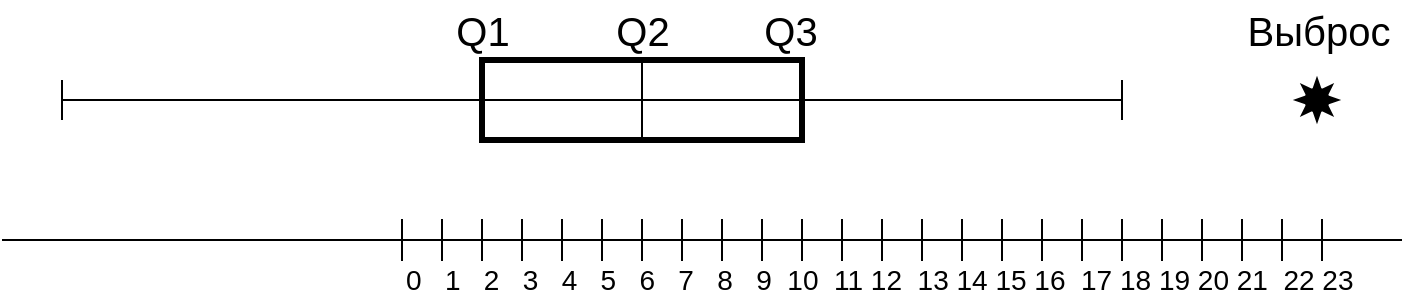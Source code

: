 <mxfile version="13.9.9" type="device"><diagram id="mtQOUPolUgcxE6_AVrxf" name="Страница 1"><mxGraphModel dx="640" dy="402" grid="1" gridSize="10" guides="1" tooltips="1" connect="1" arrows="1" fold="1" page="1" pageScale="1" pageWidth="827" pageHeight="1169" math="0" shadow="0"><root><mxCell id="0"/><mxCell id="1" parent="0"/><mxCell id="g_S1s6S7TkLFGigvXWog-1" value="" style="shape=crossbar;whiteSpace=wrap;html=1;rounded=1;" vertex="1" parent="1"><mxGeometry x="30" y="240" width="530" height="20" as="geometry"/></mxCell><mxCell id="g_S1s6S7TkLFGigvXWog-3" value="" style="endArrow=none;html=1;" edge="1" parent="1"><mxGeometry width="50" height="50" relative="1" as="geometry"><mxPoint x="160" y="320" as="sourcePoint"/><mxPoint x="700" y="320" as="targetPoint"/></mxGeometry></mxCell><mxCell id="g_S1s6S7TkLFGigvXWog-5" value="" style="rounded=0;whiteSpace=wrap;html=1;fillColor=none;strokeWidth=3;" vertex="1" parent="1"><mxGeometry x="240" y="230" width="160" height="40" as="geometry"/></mxCell><mxCell id="g_S1s6S7TkLFGigvXWog-6" value="" style="endArrow=none;html=1;exitX=0.5;exitY=1;exitDx=0;exitDy=0;entryX=0.5;entryY=0;entryDx=0;entryDy=0;" edge="1" parent="1" source="g_S1s6S7TkLFGigvXWog-5" target="g_S1s6S7TkLFGigvXWog-5"><mxGeometry width="50" height="50" relative="1" as="geometry"><mxPoint x="350" y="260" as="sourcePoint"/><mxPoint x="400" y="210" as="targetPoint"/></mxGeometry></mxCell><mxCell id="g_S1s6S7TkLFGigvXWog-7" value="Q1" style="text;html=1;align=center;verticalAlign=middle;resizable=0;points=[];autosize=1;fontSize=20;" vertex="1" parent="1"><mxGeometry x="220" y="200" width="40" height="30" as="geometry"/></mxCell><mxCell id="g_S1s6S7TkLFGigvXWog-8" value="Q2" style="text;html=1;align=center;verticalAlign=middle;resizable=0;points=[];autosize=1;fontSize=20;" vertex="1" parent="1"><mxGeometry x="300" y="200" width="40" height="30" as="geometry"/></mxCell><mxCell id="g_S1s6S7TkLFGigvXWog-9" value="Q3" style="text;html=1;align=center;verticalAlign=middle;resizable=0;points=[];autosize=1;fontSize=20;" vertex="1" parent="1"><mxGeometry x="374" y="200" width="40" height="30" as="geometry"/></mxCell><mxCell id="g_S1s6S7TkLFGigvXWog-10" value="" style="verticalLabelPosition=bottom;verticalAlign=top;html=1;shape=mxgraph.basic.sun;strokeWidth=3;fontSize=20;fillColor=#000000;" vertex="1" parent="1"><mxGeometry x="650" y="242.5" width="15" height="15" as="geometry"/></mxCell><mxCell id="g_S1s6S7TkLFGigvXWog-11" value="" style="shape=partialRectangle;whiteSpace=wrap;html=1;top=0;bottom=0;fillColor=none;strokeWidth=1;fontSize=20;" vertex="1" parent="1"><mxGeometry x="200" y="310" width="20" height="20" as="geometry"/></mxCell><mxCell id="g_S1s6S7TkLFGigvXWog-12" value="" style="shape=partialRectangle;whiteSpace=wrap;html=1;top=0;bottom=0;fillColor=none;strokeWidth=1;fontSize=20;" vertex="1" parent="1"><mxGeometry x="240" y="310" width="20" height="20" as="geometry"/></mxCell><mxCell id="g_S1s6S7TkLFGigvXWog-13" value="" style="shape=partialRectangle;whiteSpace=wrap;html=1;top=0;bottom=0;fillColor=none;strokeWidth=1;fontSize=20;" vertex="1" parent="1"><mxGeometry x="280" y="310" width="20" height="20" as="geometry"/></mxCell><mxCell id="g_S1s6S7TkLFGigvXWog-14" value="" style="endArrow=none;html=1;" edge="1" parent="1" target="g_S1s6S7TkLFGigvXWog-13"><mxGeometry width="50" height="50" relative="1" as="geometry"><mxPoint x="0.003" y="320" as="sourcePoint"/><mxPoint x="700" y="320" as="targetPoint"/></mxGeometry></mxCell><mxCell id="g_S1s6S7TkLFGigvXWog-15" value="" style="shape=partialRectangle;whiteSpace=wrap;html=1;top=0;bottom=0;fillColor=none;strokeWidth=1;fontSize=20;" vertex="1" parent="1"><mxGeometry x="320" y="310" width="20" height="20" as="geometry"/></mxCell><mxCell id="g_S1s6S7TkLFGigvXWog-16" value="" style="endArrow=none;html=1;" edge="1" parent="1" source="g_S1s6S7TkLFGigvXWog-13" target="g_S1s6S7TkLFGigvXWog-15"><mxGeometry width="50" height="50" relative="1" as="geometry"><mxPoint x="300" y="320" as="sourcePoint"/><mxPoint x="700" y="320" as="targetPoint"/></mxGeometry></mxCell><mxCell id="g_S1s6S7TkLFGigvXWog-18" value="" style="endArrow=none;html=1;" edge="1" parent="1" source="g_S1s6S7TkLFGigvXWog-15" target="g_S1s6S7TkLFGigvXWog-17"><mxGeometry width="50" height="50" relative="1" as="geometry"><mxPoint x="340" y="320" as="sourcePoint"/><mxPoint x="700" y="320" as="targetPoint"/></mxGeometry></mxCell><mxCell id="g_S1s6S7TkLFGigvXWog-17" value="" style="shape=partialRectangle;whiteSpace=wrap;html=1;top=0;bottom=0;fillColor=none;strokeWidth=1;fontSize=20;" vertex="1" parent="1"><mxGeometry x="360" y="310" width="20" height="20" as="geometry"/></mxCell><mxCell id="g_S1s6S7TkLFGigvXWog-20" value="" style="endArrow=none;html=1;" edge="1" parent="1" target="g_S1s6S7TkLFGigvXWog-17"><mxGeometry width="50" height="50" relative="1" as="geometry"><mxPoint x="170" y="320" as="sourcePoint"/><mxPoint x="700" y="320" as="targetPoint"/></mxGeometry></mxCell><mxCell id="g_S1s6S7TkLFGigvXWog-19" value="" style="shape=partialRectangle;whiteSpace=wrap;html=1;top=0;bottom=0;fillColor=none;strokeWidth=1;fontSize=20;" vertex="1" parent="1"><mxGeometry x="400" y="310" width="20" height="20" as="geometry"/></mxCell><mxCell id="g_S1s6S7TkLFGigvXWog-21" value="" style="endArrow=none;html=1;" edge="1" parent="1" source="g_S1s6S7TkLFGigvXWog-17" target="g_S1s6S7TkLFGigvXWog-19"><mxGeometry width="50" height="50" relative="1" as="geometry"><mxPoint x="380" y="320" as="sourcePoint"/><mxPoint x="700" y="320" as="targetPoint"/></mxGeometry></mxCell><mxCell id="g_S1s6S7TkLFGigvXWog-22" value="" style="shape=partialRectangle;whiteSpace=wrap;html=1;top=0;bottom=0;fillColor=none;strokeWidth=1;fontSize=20;" vertex="1" parent="1"><mxGeometry x="440" y="310" width="20" height="20" as="geometry"/></mxCell><mxCell id="g_S1s6S7TkLFGigvXWog-23" value="" style="shape=partialRectangle;whiteSpace=wrap;html=1;top=0;bottom=0;fillColor=none;strokeWidth=1;fontSize=20;" vertex="1" parent="1"><mxGeometry x="480" y="310" width="20" height="20" as="geometry"/></mxCell><mxCell id="g_S1s6S7TkLFGigvXWog-24" value="" style="endArrow=none;html=1;" edge="1" parent="1" source="g_S1s6S7TkLFGigvXWog-19" target="g_S1s6S7TkLFGigvXWog-23"><mxGeometry width="50" height="50" relative="1" as="geometry"><mxPoint x="420" y="320" as="sourcePoint"/><mxPoint x="700" y="320" as="targetPoint"/></mxGeometry></mxCell><mxCell id="g_S1s6S7TkLFGigvXWog-25" value="" style="shape=partialRectangle;whiteSpace=wrap;html=1;top=0;bottom=0;fillColor=none;strokeWidth=1;fontSize=20;" vertex="1" parent="1"><mxGeometry x="520" y="310" width="20" height="20" as="geometry"/></mxCell><mxCell id="g_S1s6S7TkLFGigvXWog-26" value="" style="shape=partialRectangle;whiteSpace=wrap;html=1;top=0;bottom=0;fillColor=none;strokeWidth=1;fontSize=20;" vertex="1" parent="1"><mxGeometry x="560" y="310" width="20" height="20" as="geometry"/></mxCell><mxCell id="g_S1s6S7TkLFGigvXWog-27" value="" style="endArrow=none;html=1;" edge="1" parent="1" source="g_S1s6S7TkLFGigvXWog-23" target="g_S1s6S7TkLFGigvXWog-26"><mxGeometry width="50" height="50" relative="1" as="geometry"><mxPoint x="500" y="320" as="sourcePoint"/><mxPoint x="700" y="320" as="targetPoint"/></mxGeometry></mxCell><mxCell id="g_S1s6S7TkLFGigvXWog-28" value="" style="shape=partialRectangle;whiteSpace=wrap;html=1;top=0;bottom=0;fillColor=none;strokeWidth=1;fontSize=20;" vertex="1" parent="1"><mxGeometry x="600" y="310" width="20" height="20" as="geometry"/></mxCell><mxCell id="g_S1s6S7TkLFGigvXWog-29" value="" style="endArrow=none;html=1;" edge="1" parent="1" source="g_S1s6S7TkLFGigvXWog-26" target="g_S1s6S7TkLFGigvXWog-28"><mxGeometry width="50" height="50" relative="1" as="geometry"><mxPoint x="580" y="320" as="sourcePoint"/><mxPoint x="700" y="320" as="targetPoint"/></mxGeometry></mxCell><mxCell id="g_S1s6S7TkLFGigvXWog-30" value="" style="shape=partialRectangle;whiteSpace=wrap;html=1;top=0;bottom=0;fillColor=none;strokeWidth=1;fontSize=20;" vertex="1" parent="1"><mxGeometry x="640" y="310" width="20" height="20" as="geometry"/></mxCell><mxCell id="g_S1s6S7TkLFGigvXWog-31" value="" style="endArrow=none;html=1;" edge="1" parent="1" source="g_S1s6S7TkLFGigvXWog-28" target="g_S1s6S7TkLFGigvXWog-30"><mxGeometry width="50" height="50" relative="1" as="geometry"><mxPoint x="620" y="320" as="sourcePoint"/><mxPoint x="700" y="320" as="targetPoint"/></mxGeometry></mxCell><mxCell id="g_S1s6S7TkLFGigvXWog-32" value="Выброс" style="text;html=1;align=center;verticalAlign=middle;resizable=0;points=[];autosize=1;fontSize=20;" vertex="1" parent="1"><mxGeometry x="612.5" y="200" width="90" height="30" as="geometry"/></mxCell><mxCell id="g_S1s6S7TkLFGigvXWog-33" value="0&amp;nbsp; &amp;nbsp;1&amp;nbsp; &amp;nbsp;2&amp;nbsp; &amp;nbsp;3&amp;nbsp; &amp;nbsp;4&amp;nbsp; &amp;nbsp;5&amp;nbsp; &amp;nbsp;6&amp;nbsp; &amp;nbsp;7&amp;nbsp; &amp;nbsp;8&amp;nbsp; &amp;nbsp;9&amp;nbsp; 10&amp;nbsp; 11 12&amp;nbsp; 13 14 15 16&amp;nbsp; 17 18 19 20 21&amp;nbsp; 22 23" style="text;html=1;align=left;verticalAlign=middle;resizable=0;points=[];autosize=1;fontSize=14;" vertex="1" parent="1"><mxGeometry x="200" y="330" width="490" height="20" as="geometry"/></mxCell></root></mxGraphModel></diagram></mxfile>